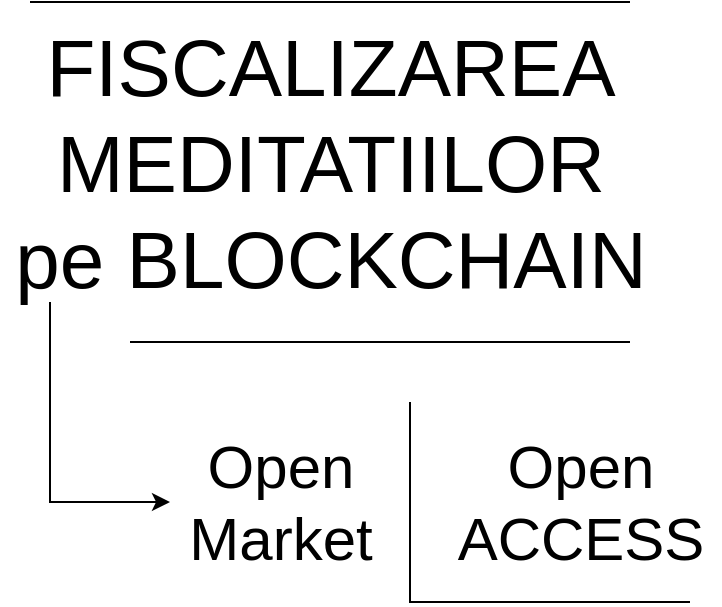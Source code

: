 <mxfile version="17.4.6" type="github">
  <diagram id="IJUmMf9DUUCLMNG2baSJ" name="Page-1">
    <mxGraphModel dx="680" dy="739" grid="1" gridSize="10" guides="1" tooltips="1" connect="1" arrows="1" fold="1" page="1" pageScale="1" pageWidth="850" pageHeight="1100" math="0" shadow="0">
      <root>
        <mxCell id="0" />
        <mxCell id="1" parent="0" />
        <mxCell id="tbat0CzgXlx47mYoO3hJ-1" value="&lt;span style=&quot;font-size: 40px&quot;&gt;FISCALIZAREA&lt;br&gt;MEDITATIILOR&lt;br&gt;pe BLOCKCHAIN&lt;br&gt;&lt;/span&gt;" style="text;html=1;align=center;verticalAlign=middle;resizable=0;points=[];autosize=1;strokeColor=none;fillColor=none;" vertex="1" parent="1">
          <mxGeometry x="95" y="150" width="330" height="80" as="geometry" />
        </mxCell>
        <mxCell id="tbat0CzgXlx47mYoO3hJ-3" value="Open&lt;br&gt;Market" style="text;html=1;align=center;verticalAlign=middle;resizable=0;points=[];autosize=1;strokeColor=none;fillColor=none;fontSize=30;" vertex="1" parent="1">
          <mxGeometry x="180" y="320" width="110" height="80" as="geometry" />
        </mxCell>
        <mxCell id="tbat0CzgXlx47mYoO3hJ-4" value="Open&lt;br&gt;ACCESS" style="text;html=1;align=center;verticalAlign=middle;resizable=0;points=[];autosize=1;strokeColor=none;fillColor=none;fontSize=30;" vertex="1" parent="1">
          <mxGeometry x="315" y="320" width="140" height="80" as="geometry" />
        </mxCell>
        <mxCell id="tbat0CzgXlx47mYoO3hJ-5" value="" style="endArrow=none;html=1;rounded=0;fontSize=30;" edge="1" parent="1">
          <mxGeometry width="50" height="50" relative="1" as="geometry">
            <mxPoint x="160" y="280" as="sourcePoint" />
            <mxPoint x="410" y="280" as="targetPoint" />
          </mxGeometry>
        </mxCell>
        <mxCell id="tbat0CzgXlx47mYoO3hJ-6" value="" style="endArrow=none;html=1;rounded=0;fontSize=30;" edge="1" parent="1">
          <mxGeometry width="50" height="50" relative="1" as="geometry">
            <mxPoint x="110" y="110" as="sourcePoint" />
            <mxPoint x="410" y="110" as="targetPoint" />
          </mxGeometry>
        </mxCell>
        <mxCell id="tbat0CzgXlx47mYoO3hJ-7" value="" style="endArrow=none;html=1;rounded=0;fontSize=30;" edge="1" parent="1">
          <mxGeometry width="50" height="50" relative="1" as="geometry">
            <mxPoint x="440" y="410" as="sourcePoint" />
            <mxPoint x="300" y="310" as="targetPoint" />
            <Array as="points">
              <mxPoint x="300" y="410" />
            </Array>
          </mxGeometry>
        </mxCell>
        <mxCell id="tbat0CzgXlx47mYoO3hJ-8" value="" style="endArrow=classic;html=1;rounded=0;fontSize=30;" edge="1" parent="1" target="tbat0CzgXlx47mYoO3hJ-3">
          <mxGeometry width="50" height="50" relative="1" as="geometry">
            <mxPoint x="120" y="260" as="sourcePoint" />
            <mxPoint x="170" y="340" as="targetPoint" />
            <Array as="points">
              <mxPoint x="120" y="360" />
            </Array>
          </mxGeometry>
        </mxCell>
      </root>
    </mxGraphModel>
  </diagram>
</mxfile>
